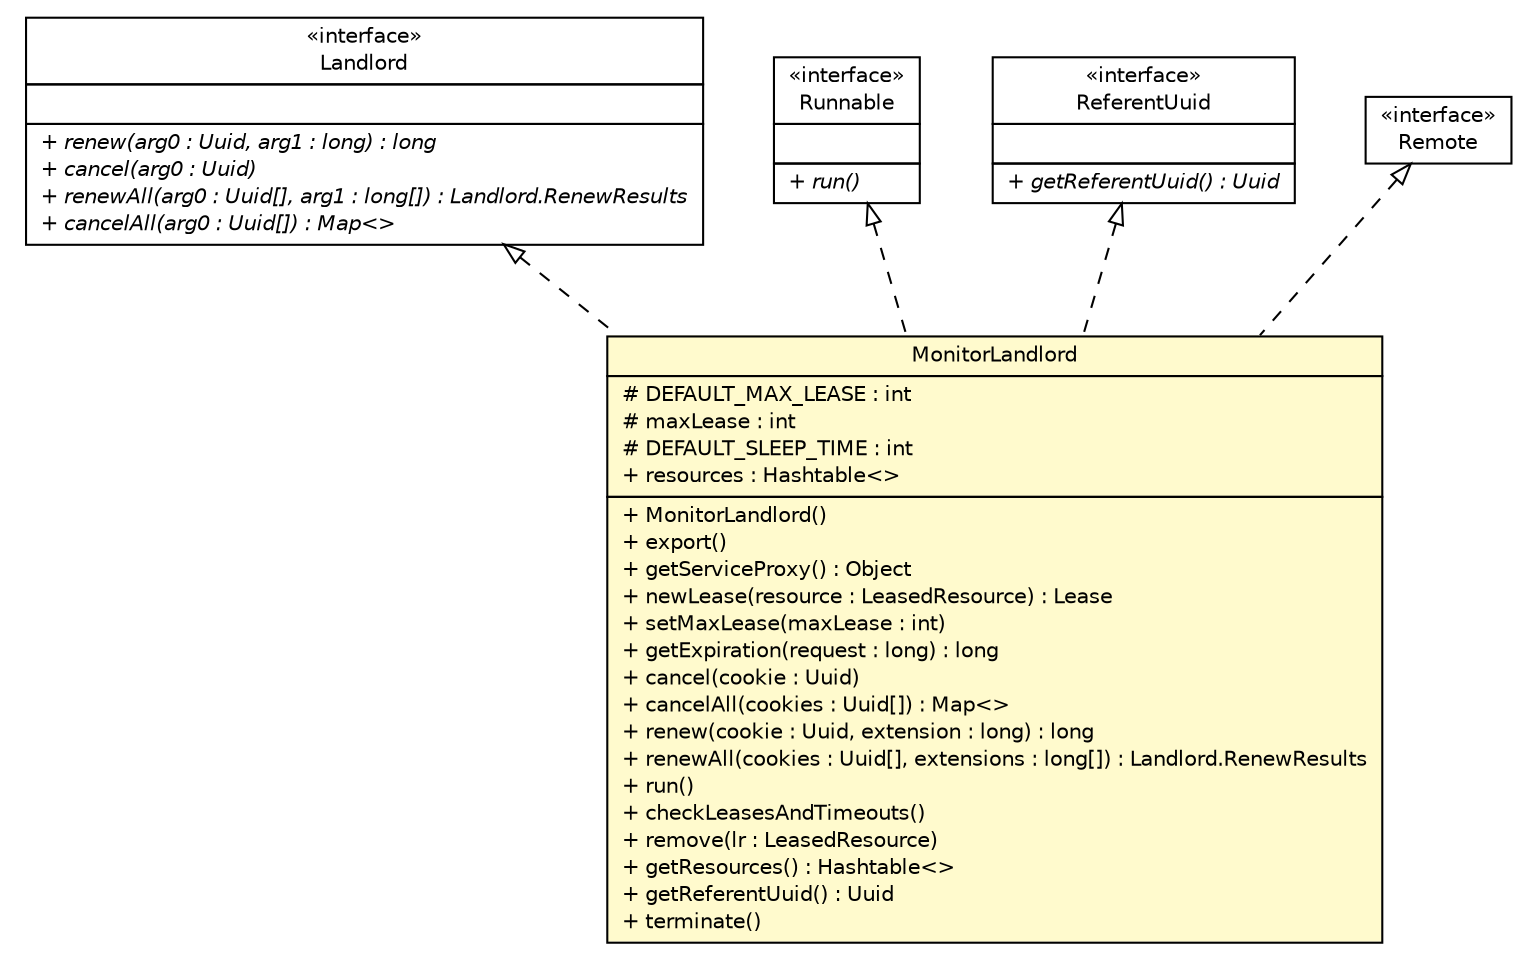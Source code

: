 #!/usr/local/bin/dot
#
# Class diagram 
# Generated by UMLGraph version R5_6 (http://www.umlgraph.org/)
#

digraph G {
	edge [fontname="Helvetica",fontsize=10,labelfontname="Helvetica",labelfontsize=10];
	node [fontname="Helvetica",fontsize=10,shape=plaintext];
	nodesep=0.25;
	ranksep=0.5;
	// sorcer.core.provider.exertmonitor.lease.MonitorLandlord
	c359143 [label=<<table title="sorcer.core.provider.exertmonitor.lease.MonitorLandlord" border="0" cellborder="1" cellspacing="0" cellpadding="2" port="p" bgcolor="lemonChiffon" href="./MonitorLandlord.html">
		<tr><td><table border="0" cellspacing="0" cellpadding="1">
<tr><td align="center" balign="center"> MonitorLandlord </td></tr>
		</table></td></tr>
		<tr><td><table border="0" cellspacing="0" cellpadding="1">
<tr><td align="left" balign="left"> # DEFAULT_MAX_LEASE : int </td></tr>
<tr><td align="left" balign="left"> # maxLease : int </td></tr>
<tr><td align="left" balign="left"> # DEFAULT_SLEEP_TIME : int </td></tr>
<tr><td align="left" balign="left"> + resources : Hashtable&lt;&gt; </td></tr>
		</table></td></tr>
		<tr><td><table border="0" cellspacing="0" cellpadding="1">
<tr><td align="left" balign="left"> + MonitorLandlord() </td></tr>
<tr><td align="left" balign="left"> + export() </td></tr>
<tr><td align="left" balign="left"> + getServiceProxy() : Object </td></tr>
<tr><td align="left" balign="left"> + newLease(resource : LeasedResource) : Lease </td></tr>
<tr><td align="left" balign="left"> + setMaxLease(maxLease : int) </td></tr>
<tr><td align="left" balign="left"> + getExpiration(request : long) : long </td></tr>
<tr><td align="left" balign="left"> + cancel(cookie : Uuid) </td></tr>
<tr><td align="left" balign="left"> + cancelAll(cookies : Uuid[]) : Map&lt;&gt; </td></tr>
<tr><td align="left" balign="left"> + renew(cookie : Uuid, extension : long) : long </td></tr>
<tr><td align="left" balign="left"> + renewAll(cookies : Uuid[], extensions : long[]) : Landlord.RenewResults </td></tr>
<tr><td align="left" balign="left"> + run() </td></tr>
<tr><td align="left" balign="left"> + checkLeasesAndTimeouts() </td></tr>
<tr><td align="left" balign="left"> + remove(lr : LeasedResource) </td></tr>
<tr><td align="left" balign="left"> + getResources() : Hashtable&lt;&gt; </td></tr>
<tr><td align="left" balign="left"> + getReferentUuid() : Uuid </td></tr>
<tr><td align="left" balign="left"> + terminate() </td></tr>
		</table></td></tr>
		</table>>, URL="./MonitorLandlord.html", fontname="Helvetica", fontcolor="black", fontsize=10.0];
	//sorcer.core.provider.exertmonitor.lease.MonitorLandlord implements com.sun.jini.landlord.Landlord
	c359463:p -> c359143:p [dir=back,arrowtail=empty,style=dashed];
	//sorcer.core.provider.exertmonitor.lease.MonitorLandlord implements java.lang.Runnable
	c359464:p -> c359143:p [dir=back,arrowtail=empty,style=dashed];
	//sorcer.core.provider.exertmonitor.lease.MonitorLandlord implements net.jini.id.ReferentUuid
	c359465:p -> c359143:p [dir=back,arrowtail=empty,style=dashed];
	//sorcer.core.provider.exertmonitor.lease.MonitorLandlord implements java.rmi.Remote
	c359466:p -> c359143:p [dir=back,arrowtail=empty,style=dashed];
	// com.sun.jini.landlord.Landlord
	c359463 [label=<<table title="com.sun.jini.landlord.Landlord" border="0" cellborder="1" cellspacing="0" cellpadding="2" port="p" href="https://river.apache.org/doc/api/com/sun/jini/landlord/Landlord.html">
		<tr><td><table border="0" cellspacing="0" cellpadding="1">
<tr><td align="center" balign="center"> &#171;interface&#187; </td></tr>
<tr><td align="center" balign="center"> Landlord </td></tr>
		</table></td></tr>
		<tr><td><table border="0" cellspacing="0" cellpadding="1">
<tr><td align="left" balign="left">  </td></tr>
		</table></td></tr>
		<tr><td><table border="0" cellspacing="0" cellpadding="1">
<tr><td align="left" balign="left"><font face="Helvetica-Oblique" point-size="10.0"> + renew(arg0 : Uuid, arg1 : long) : long </font></td></tr>
<tr><td align="left" balign="left"><font face="Helvetica-Oblique" point-size="10.0"> + cancel(arg0 : Uuid) </font></td></tr>
<tr><td align="left" balign="left"><font face="Helvetica-Oblique" point-size="10.0"> + renewAll(arg0 : Uuid[], arg1 : long[]) : Landlord.RenewResults </font></td></tr>
<tr><td align="left" balign="left"><font face="Helvetica-Oblique" point-size="10.0"> + cancelAll(arg0 : Uuid[]) : Map&lt;&gt; </font></td></tr>
		</table></td></tr>
		</table>>, URL="https://river.apache.org/doc/api/com/sun/jini/landlord/Landlord.html", fontname="Helvetica", fontcolor="black", fontsize=10.0];
	// net.jini.id.ReferentUuid
	c359465 [label=<<table title="net.jini.id.ReferentUuid" border="0" cellborder="1" cellspacing="0" cellpadding="2" port="p" href="https://river.apache.org/doc/api/net/jini/id/ReferentUuid.html">
		<tr><td><table border="0" cellspacing="0" cellpadding="1">
<tr><td align="center" balign="center"> &#171;interface&#187; </td></tr>
<tr><td align="center" balign="center"> ReferentUuid </td></tr>
		</table></td></tr>
		<tr><td><table border="0" cellspacing="0" cellpadding="1">
<tr><td align="left" balign="left">  </td></tr>
		</table></td></tr>
		<tr><td><table border="0" cellspacing="0" cellpadding="1">
<tr><td align="left" balign="left"><font face="Helvetica-Oblique" point-size="10.0"> + getReferentUuid() : Uuid </font></td></tr>
		</table></td></tr>
		</table>>, URL="https://river.apache.org/doc/api/net/jini/id/ReferentUuid.html", fontname="Helvetica", fontcolor="black", fontsize=10.0];
	// java.rmi.Remote
	c359466 [label=<<table title="java.rmi.Remote" border="0" cellborder="1" cellspacing="0" cellpadding="2" port="p" href="http://docs.oracle.com/javase/7/docs/api/java/rmi/Remote.html">
		<tr><td><table border="0" cellspacing="0" cellpadding="1">
<tr><td align="center" balign="center"> &#171;interface&#187; </td></tr>
<tr><td align="center" balign="center"> Remote </td></tr>
		</table></td></tr>
		</table>>, URL="http://docs.oracle.com/javase/7/docs/api/java/rmi/Remote.html", fontname="Helvetica", fontcolor="black", fontsize=10.0];
	// java.lang.Runnable
	c359464 [label=<<table title="java.lang.Runnable" border="0" cellborder="1" cellspacing="0" cellpadding="2" port="p" href="http://docs.oracle.com/javase/7/docs/api/java/lang/Runnable.html">
		<tr><td><table border="0" cellspacing="0" cellpadding="1">
<tr><td align="center" balign="center"> &#171;interface&#187; </td></tr>
<tr><td align="center" balign="center"> Runnable </td></tr>
		</table></td></tr>
		<tr><td><table border="0" cellspacing="0" cellpadding="1">
<tr><td align="left" balign="left">  </td></tr>
		</table></td></tr>
		<tr><td><table border="0" cellspacing="0" cellpadding="1">
<tr><td align="left" balign="left"><font face="Helvetica-Oblique" point-size="10.0"> + run() </font></td></tr>
		</table></td></tr>
		</table>>, URL="http://docs.oracle.com/javase/7/docs/api/java/lang/Runnable.html", fontname="Helvetica", fontcolor="black", fontsize=10.0];
}


